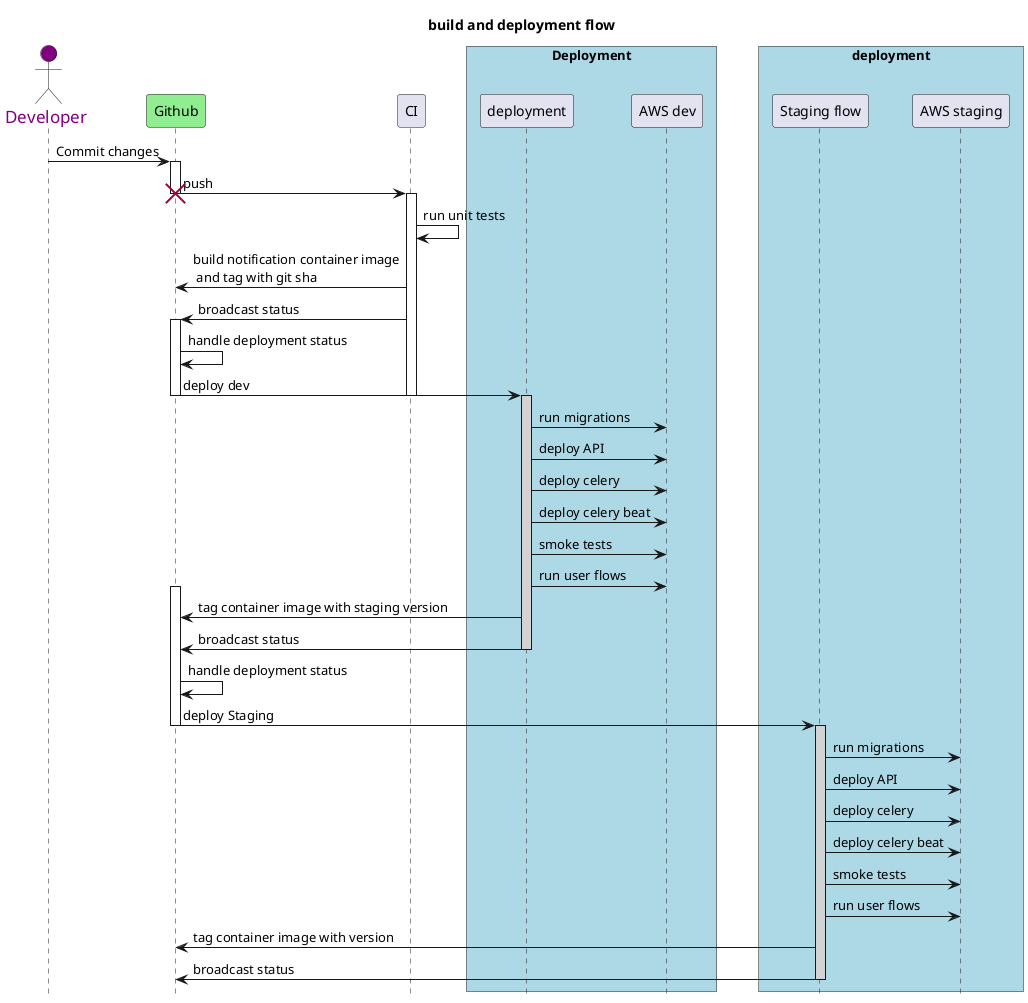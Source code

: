 @startuml
hide footbox
skinparam ParticipantPadding 10
skinparam BoxPadding 20

skinparam sequence {
ActorBackgroundColor purple
ActorFontColor purple
ActorFontSize 17
ActorFontName Arial
}

title build and deployment flow
actor Developer #purple
participant Github #lightgreen
Developer -> Github: Commit changes
activate Github
Github -> CI: push
destroy Github

participant CI
activate CI
CI -> CI: run unit tests
CI -> "Github": build notification container image\n and tag with git sha
CI -> Github: broadcast status
activate Github
Github -> Github: handle deployment status
Github -> "deployment": deploy dev
deactivate Github
deactivate CI

box "Deployment" #lightblue
participant "deployment"
activate "deployment" #lightgray
"deployment" -> "AWS dev": run migrations
"deployment" -> "AWS dev": deploy API
"deployment" -> "AWS dev": deploy celery
"deployment" -> "AWS dev": deploy celery beat
"deployment" -> "AWS dev": smoke tests
"deployment" -> "AWS dev": run user flows
activate Github
"deployment" -> Github: tag container image with staging version
"deployment" -> Github: broadcast status
deactivate "deployment"
end box

Github -> Github: handle deployment status
Github -> "Staging flow": deploy Staging
deactivate Github

box "deployment" #lightblue
participant "Staging flow"
activate "Staging flow" #lightgray
"Staging flow" -> "AWS staging": run migrations
"Staging flow" -> "AWS staging": deploy API
"Staging flow" -> "AWS staging": deploy celery
"Staging flow" -> "AWS staging": deploy celery beat
"Staging flow" -> "AWS staging": smoke tests
"Staging flow" -> "AWS staging": run user flows
"Staging flow" -> Github: tag container image with version
"Staging flow" -> Github: broadcast status
deactivate "Staging flow"
end box

@enduml
